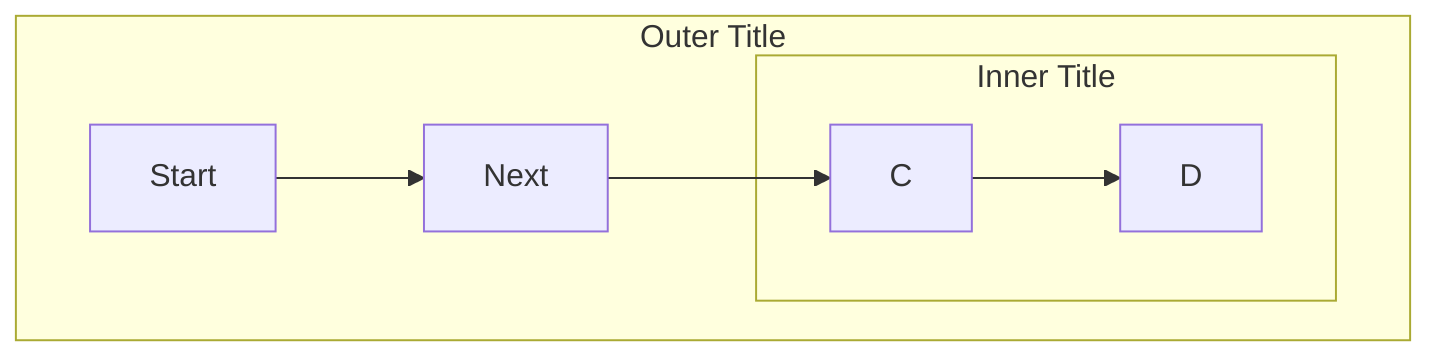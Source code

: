 flowchart TD
  subgraph Outer[Outer Title]
    direction LR
    A[Start] --> B[Next]
    subgraph Inner [Inner Title]
      direction TB
      C --> D
    end
    B --> C
  end